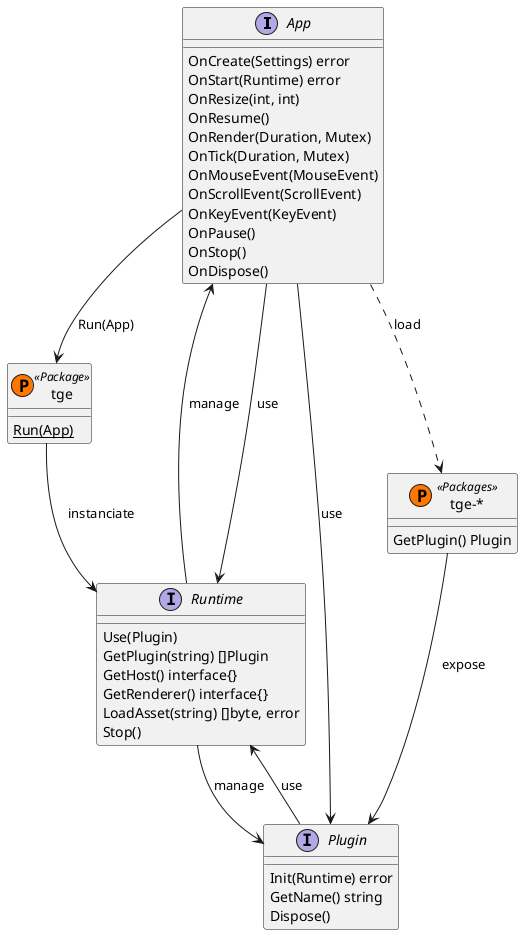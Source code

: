 ```plantuml
@startuml API
' Components
interface App {
    OnCreate(Settings) error
    OnStart(Runtime) error
    OnResize(int, int)
    OnResume()
    OnRender(Duration, Mutex)
    OnTick(Duration, Mutex)
    OnMouseEvent(MouseEvent)
    OnScrollEvent(ScrollEvent)
    OnKeyEvent(KeyEvent)
    OnPause()
    OnStop()
    OnDispose()
}

class tge << (P,#FF7700) Package >> {
    {static} Run(App)
}

interface Runtime {
    Use(Plugin)
    GetPlugin(string) []Plugin
    GetHost() interface{}
    GetRenderer() interface{}
    LoadAsset(string) []byte, error
    Stop()
}

interface Plugin{    
    Init(Runtime) error
    GetName() string
    Dispose()
}

class "tge-*" << (P,#FF7700) Packages >> {
    GetPlugin() Plugin
}

' Relations
App --> tge : Run(App)
tge --> Runtime : instanciate
App <-- Runtime : manage
App --> Runtime : use
App --> Plugin : use
Runtime --> Plugin : manage
Plugin --> Runtime  : use
"tge-*" --> Plugin : expose
App ..> "tge-*" : load

@enduml
```